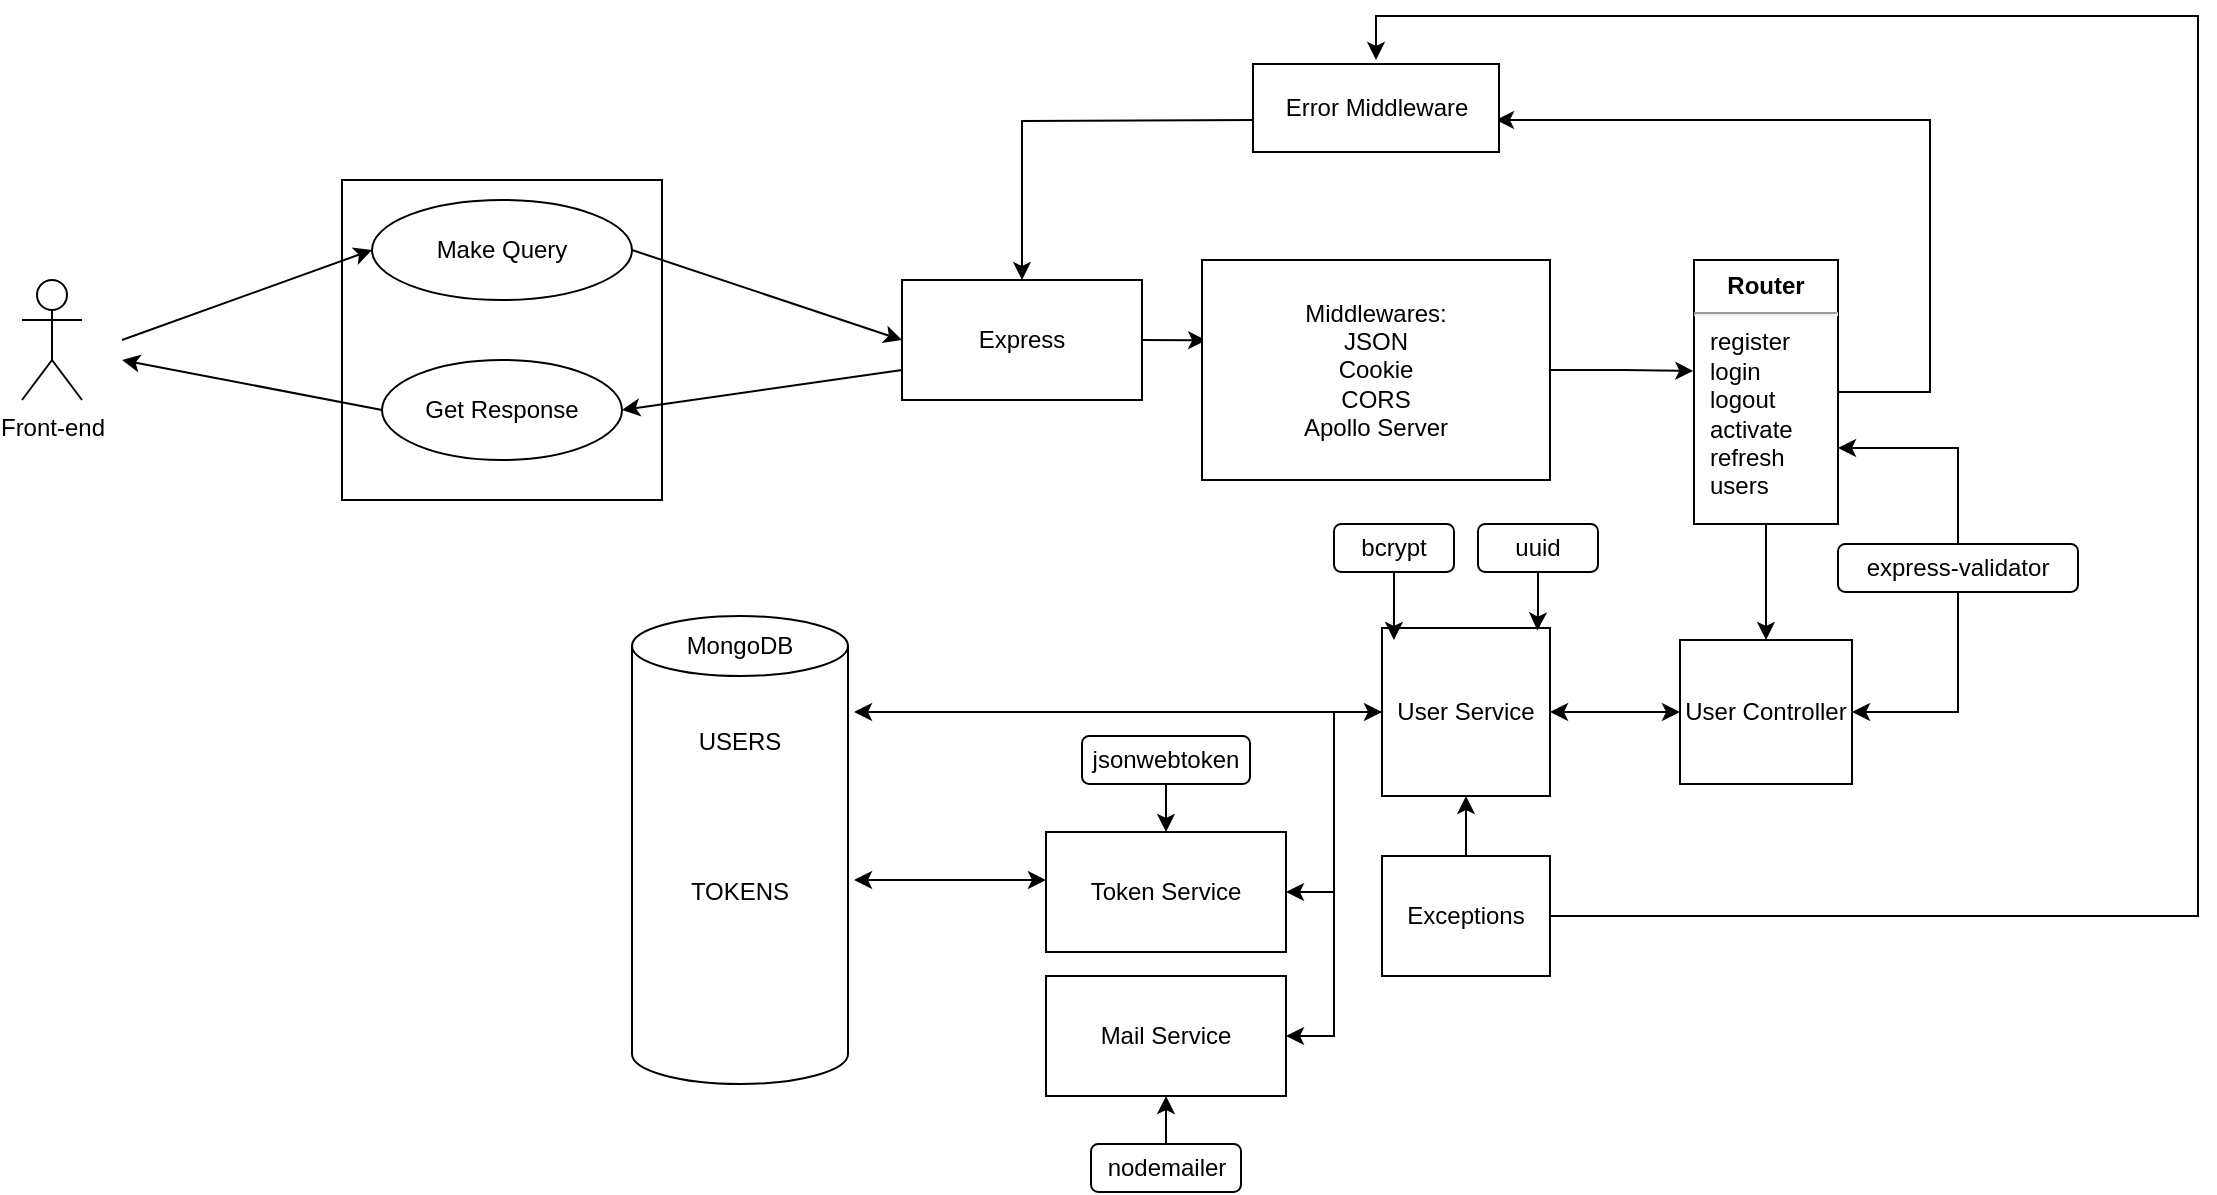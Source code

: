 <mxfile version="21.1.5" type="github">
  <diagram name="Page-1" id="jY6gUYueK4Lz05AGPSLK">
    <mxGraphModel dx="1518" dy="1091" grid="1" gridSize="12" guides="1" tooltips="1" connect="1" arrows="1" fold="1" page="0" pageScale="1" pageWidth="827" pageHeight="1169" math="0" shadow="0">
      <root>
        <mxCell id="0" />
        <mxCell id="1" parent="0" />
        <mxCell id="4jzF36_kRDMFmSvGSF6Q-1" value="Front-end" style="shape=umlActor;verticalLabelPosition=bottom;verticalAlign=top;html=1;outlineConnect=0;" vertex="1" parent="1">
          <mxGeometry x="40" y="60" width="30" height="60" as="geometry" />
        </mxCell>
        <mxCell id="4jzF36_kRDMFmSvGSF6Q-4" value="" style="whiteSpace=wrap;html=1;aspect=fixed;" vertex="1" parent="1">
          <mxGeometry x="200" y="10" width="160" height="160" as="geometry" />
        </mxCell>
        <mxCell id="4jzF36_kRDMFmSvGSF6Q-5" value="Make Query" style="ellipse;whiteSpace=wrap;html=1;" vertex="1" parent="1">
          <mxGeometry x="215" y="20" width="130" height="50" as="geometry" />
        </mxCell>
        <mxCell id="4jzF36_kRDMFmSvGSF6Q-6" value="Get Response" style="ellipse;whiteSpace=wrap;html=1;" vertex="1" parent="1">
          <mxGeometry x="220" y="100" width="120" height="50" as="geometry" />
        </mxCell>
        <mxCell id="4jzF36_kRDMFmSvGSF6Q-8" value="" style="endArrow=classic;html=1;rounded=0;entryX=0;entryY=0.5;entryDx=0;entryDy=0;" edge="1" parent="1" target="4jzF36_kRDMFmSvGSF6Q-5">
          <mxGeometry width="50" height="50" relative="1" as="geometry">
            <mxPoint x="90" y="90" as="sourcePoint" />
            <mxPoint x="140" y="40" as="targetPoint" />
          </mxGeometry>
        </mxCell>
        <mxCell id="4jzF36_kRDMFmSvGSF6Q-9" value="" style="endArrow=classic;html=1;rounded=0;exitX=0;exitY=0.5;exitDx=0;exitDy=0;" edge="1" parent="1" source="4jzF36_kRDMFmSvGSF6Q-6">
          <mxGeometry width="50" height="50" relative="1" as="geometry">
            <mxPoint x="390" y="230" as="sourcePoint" />
            <mxPoint x="90" y="100" as="targetPoint" />
            <Array as="points" />
          </mxGeometry>
        </mxCell>
        <mxCell id="4jzF36_kRDMFmSvGSF6Q-10" value="" style="endArrow=classic;html=1;rounded=0;exitX=1;exitY=0.5;exitDx=0;exitDy=0;entryX=0;entryY=0.5;entryDx=0;entryDy=0;" edge="1" parent="1" source="4jzF36_kRDMFmSvGSF6Q-5" target="4jzF36_kRDMFmSvGSF6Q-11">
          <mxGeometry width="50" height="50" relative="1" as="geometry">
            <mxPoint x="360" y="100" as="sourcePoint" />
            <mxPoint x="470" y="100" as="targetPoint" />
            <Array as="points" />
          </mxGeometry>
        </mxCell>
        <mxCell id="4jzF36_kRDMFmSvGSF6Q-11" value="Express" style="rounded=0;whiteSpace=wrap;html=1;" vertex="1" parent="1">
          <mxGeometry x="480" y="60" width="120" height="60" as="geometry" />
        </mxCell>
        <mxCell id="4jzF36_kRDMFmSvGSF6Q-12" value="" style="endArrow=classic;html=1;rounded=0;exitX=0;exitY=0.75;exitDx=0;exitDy=0;entryX=1;entryY=0.5;entryDx=0;entryDy=0;" edge="1" parent="1" source="4jzF36_kRDMFmSvGSF6Q-11" target="4jzF36_kRDMFmSvGSF6Q-6">
          <mxGeometry width="50" height="50" relative="1" as="geometry">
            <mxPoint x="390" y="330" as="sourcePoint" />
            <mxPoint x="440" y="280" as="targetPoint" />
            <Array as="points" />
          </mxGeometry>
        </mxCell>
        <mxCell id="4jzF36_kRDMFmSvGSF6Q-13" value="" style="endArrow=classic;html=1;rounded=0;exitX=1;exitY=0.5;exitDx=0;exitDy=0;entryX=0.012;entryY=0.365;entryDx=0;entryDy=0;entryPerimeter=0;" edge="1" parent="1" source="4jzF36_kRDMFmSvGSF6Q-11" target="4jzF36_kRDMFmSvGSF6Q-14">
          <mxGeometry width="50" height="50" relative="1" as="geometry">
            <mxPoint x="390" y="330" as="sourcePoint" />
            <mxPoint x="540" y="180" as="targetPoint" />
            <Array as="points">
              <mxPoint x="600" y="90" />
            </Array>
          </mxGeometry>
        </mxCell>
        <mxCell id="4jzF36_kRDMFmSvGSF6Q-26" style="edgeStyle=orthogonalEdgeStyle;rounded=0;orthogonalLoop=1;jettySize=auto;html=1;entryX=-0.005;entryY=0.42;entryDx=0;entryDy=0;entryPerimeter=0;" edge="1" parent="1" source="4jzF36_kRDMFmSvGSF6Q-14" target="4jzF36_kRDMFmSvGSF6Q-21">
          <mxGeometry relative="1" as="geometry" />
        </mxCell>
        <mxCell id="4jzF36_kRDMFmSvGSF6Q-14" value="Middlewares:&lt;br&gt;JSON&lt;br&gt;Cookie&lt;br&gt;CORS&lt;br&gt;Apollo Server" style="rounded=0;whiteSpace=wrap;html=1;" vertex="1" parent="1">
          <mxGeometry x="630" y="50" width="174" height="110" as="geometry" />
        </mxCell>
        <mxCell id="4jzF36_kRDMFmSvGSF6Q-29" style="edgeStyle=orthogonalEdgeStyle;rounded=0;orthogonalLoop=1;jettySize=auto;html=1;exitX=0.5;exitY=1;exitDx=0;exitDy=0;entryX=0.5;entryY=0;entryDx=0;entryDy=0;" edge="1" parent="1" source="4jzF36_kRDMFmSvGSF6Q-21" target="4jzF36_kRDMFmSvGSF6Q-28">
          <mxGeometry relative="1" as="geometry" />
        </mxCell>
        <mxCell id="4jzF36_kRDMFmSvGSF6Q-63" style="edgeStyle=orthogonalEdgeStyle;rounded=0;orthogonalLoop=1;jettySize=auto;html=1;entryX=1;entryY=0.5;entryDx=0;entryDy=0;" edge="1" parent="1" source="4jzF36_kRDMFmSvGSF6Q-21">
          <mxGeometry relative="1" as="geometry">
            <mxPoint x="777.0" y="-20" as="targetPoint" />
            <Array as="points">
              <mxPoint x="994" y="116" />
              <mxPoint x="994" y="-20" />
            </Array>
          </mxGeometry>
        </mxCell>
        <mxCell id="4jzF36_kRDMFmSvGSF6Q-21" value="&lt;p style=&quot;margin:0px;margin-top:6px;text-align:center;&quot;&gt;&lt;b&gt;Router&lt;/b&gt;&lt;/p&gt;&lt;hr&gt;&lt;p style=&quot;margin:0px;margin-left:8px;&quot;&gt;register&lt;br&gt;login&lt;br&gt;logout&lt;br&gt;activate&lt;br&gt;refresh&lt;/p&gt;&lt;p style=&quot;margin:0px;margin-left:8px;&quot;&gt;users&lt;/p&gt;" style="align=left;overflow=fill;html=1;dropTarget=0;whiteSpace=wrap;" vertex="1" parent="1">
          <mxGeometry x="876" y="50" width="72" height="132" as="geometry" />
        </mxCell>
        <mxCell id="4jzF36_kRDMFmSvGSF6Q-28" value="User Controller" style="rounded=0;whiteSpace=wrap;html=1;" vertex="1" parent="1">
          <mxGeometry x="869" y="240" width="86" height="72" as="geometry" />
        </mxCell>
        <mxCell id="4jzF36_kRDMFmSvGSF6Q-34" style="edgeStyle=orthogonalEdgeStyle;rounded=0;orthogonalLoop=1;jettySize=auto;html=1;entryX=1;entryY=0.5;entryDx=0;entryDy=0;" edge="1" parent="1" source="4jzF36_kRDMFmSvGSF6Q-30" target="4jzF36_kRDMFmSvGSF6Q-31">
          <mxGeometry relative="1" as="geometry" />
        </mxCell>
        <mxCell id="4jzF36_kRDMFmSvGSF6Q-38" style="edgeStyle=orthogonalEdgeStyle;rounded=0;orthogonalLoop=1;jettySize=auto;html=1;entryX=1;entryY=0.5;entryDx=0;entryDy=0;" edge="1" parent="1" source="4jzF36_kRDMFmSvGSF6Q-30" target="4jzF36_kRDMFmSvGSF6Q-35">
          <mxGeometry relative="1" as="geometry" />
        </mxCell>
        <mxCell id="4jzF36_kRDMFmSvGSF6Q-30" value="User Service" style="whiteSpace=wrap;html=1;aspect=fixed;" vertex="1" parent="1">
          <mxGeometry x="720" y="234" width="84" height="84" as="geometry" />
        </mxCell>
        <mxCell id="4jzF36_kRDMFmSvGSF6Q-31" value="Token Service" style="rounded=0;whiteSpace=wrap;html=1;" vertex="1" parent="1">
          <mxGeometry x="552" y="336" width="120" height="60" as="geometry" />
        </mxCell>
        <mxCell id="4jzF36_kRDMFmSvGSF6Q-35" value="Mail Service" style="rounded=0;whiteSpace=wrap;html=1;" vertex="1" parent="1">
          <mxGeometry x="552" y="408" width="120" height="60" as="geometry" />
        </mxCell>
        <mxCell id="4jzF36_kRDMFmSvGSF6Q-40" value="" style="shape=cylinder3;whiteSpace=wrap;html=1;boundedLbl=1;backgroundOutline=1;size=15;" vertex="1" parent="1">
          <mxGeometry x="345" y="228" width="108" height="234" as="geometry" />
        </mxCell>
        <mxCell id="4jzF36_kRDMFmSvGSF6Q-42" value="USERS" style="text;html=1;strokeColor=none;fillColor=none;align=center;verticalAlign=middle;whiteSpace=wrap;rounded=0;" vertex="1" parent="1">
          <mxGeometry x="369" y="276" width="60" height="30" as="geometry" />
        </mxCell>
        <mxCell id="4jzF36_kRDMFmSvGSF6Q-43" value="TOKENS" style="text;html=1;strokeColor=none;fillColor=none;align=center;verticalAlign=middle;whiteSpace=wrap;rounded=0;" vertex="1" parent="1">
          <mxGeometry x="369" y="351" width="60" height="30" as="geometry" />
        </mxCell>
        <mxCell id="4jzF36_kRDMFmSvGSF6Q-54" value="" style="endArrow=classic;startArrow=classic;html=1;rounded=0;" edge="1" parent="1">
          <mxGeometry width="50" height="50" relative="1" as="geometry">
            <mxPoint x="456" y="360" as="sourcePoint" />
            <mxPoint x="552" y="360" as="targetPoint" />
          </mxGeometry>
        </mxCell>
        <mxCell id="4jzF36_kRDMFmSvGSF6Q-58" value="" style="endArrow=classic;startArrow=classic;html=1;rounded=0;entryX=0;entryY=0.5;entryDx=0;entryDy=0;" edge="1" parent="1" target="4jzF36_kRDMFmSvGSF6Q-30">
          <mxGeometry width="50" height="50" relative="1" as="geometry">
            <mxPoint x="456" y="276" as="sourcePoint" />
            <mxPoint x="530" y="204" as="targetPoint" />
          </mxGeometry>
        </mxCell>
        <mxCell id="4jzF36_kRDMFmSvGSF6Q-61" value="" style="endArrow=classic;startArrow=classic;html=1;rounded=0;entryX=0;entryY=0.5;entryDx=0;entryDy=0;" edge="1" parent="1" target="4jzF36_kRDMFmSvGSF6Q-28">
          <mxGeometry width="50" height="50" relative="1" as="geometry">
            <mxPoint x="804" y="276" as="sourcePoint" />
            <mxPoint x="530" y="204" as="targetPoint" />
            <Array as="points">
              <mxPoint x="840" y="276" />
            </Array>
          </mxGeometry>
        </mxCell>
        <mxCell id="4jzF36_kRDMFmSvGSF6Q-64" style="edgeStyle=orthogonalEdgeStyle;rounded=0;orthogonalLoop=1;jettySize=auto;html=1;" edge="1" parent="1" target="4jzF36_kRDMFmSvGSF6Q-11">
          <mxGeometry relative="1" as="geometry">
            <mxPoint x="528" y="-20" as="targetPoint" />
            <mxPoint x="657" y="-19.966" as="sourcePoint" />
          </mxGeometry>
        </mxCell>
        <mxCell id="4jzF36_kRDMFmSvGSF6Q-65" value="MongoDB" style="text;html=1;strokeColor=none;fillColor=none;align=center;verticalAlign=middle;whiteSpace=wrap;rounded=0;" vertex="1" parent="1">
          <mxGeometry x="369" y="228" width="60" height="30" as="geometry" />
        </mxCell>
        <mxCell id="4jzF36_kRDMFmSvGSF6Q-68" style="edgeStyle=orthogonalEdgeStyle;rounded=0;orthogonalLoop=1;jettySize=auto;html=1;" edge="1" parent="1" source="4jzF36_kRDMFmSvGSF6Q-66" target="4jzF36_kRDMFmSvGSF6Q-30">
          <mxGeometry relative="1" as="geometry" />
        </mxCell>
        <mxCell id="4jzF36_kRDMFmSvGSF6Q-69" style="edgeStyle=orthogonalEdgeStyle;rounded=0;orthogonalLoop=1;jettySize=auto;html=1;entryX=0.5;entryY=0;entryDx=0;entryDy=0;" edge="1" parent="1" source="4jzF36_kRDMFmSvGSF6Q-66">
          <mxGeometry relative="1" as="geometry">
            <mxPoint x="717" y="-50" as="targetPoint" />
            <Array as="points">
              <mxPoint x="1128" y="378" />
              <mxPoint x="1128" y="-72" />
              <mxPoint x="717" y="-72" />
            </Array>
          </mxGeometry>
        </mxCell>
        <mxCell id="4jzF36_kRDMFmSvGSF6Q-66" value="Exceptions" style="rounded=0;whiteSpace=wrap;html=1;" vertex="1" parent="1">
          <mxGeometry x="720" y="348" width="84" height="60" as="geometry" />
        </mxCell>
        <mxCell id="4jzF36_kRDMFmSvGSF6Q-71" style="edgeStyle=orthogonalEdgeStyle;rounded=0;orthogonalLoop=1;jettySize=auto;html=1;" edge="1" parent="1" source="4jzF36_kRDMFmSvGSF6Q-70" target="4jzF36_kRDMFmSvGSF6Q-35">
          <mxGeometry relative="1" as="geometry" />
        </mxCell>
        <mxCell id="4jzF36_kRDMFmSvGSF6Q-70" value="nodemailer" style="rounded=1;whiteSpace=wrap;html=1;" vertex="1" parent="1">
          <mxGeometry x="574.5" y="492" width="75" height="24" as="geometry" />
        </mxCell>
        <mxCell id="4jzF36_kRDMFmSvGSF6Q-73" value="Error Middleware" style="rounded=0;whiteSpace=wrap;html=1;" vertex="1" parent="1">
          <mxGeometry x="655.5" y="-48" width="123" height="44" as="geometry" />
        </mxCell>
        <mxCell id="4jzF36_kRDMFmSvGSF6Q-77" style="edgeStyle=orthogonalEdgeStyle;rounded=0;orthogonalLoop=1;jettySize=auto;html=1;" edge="1" parent="1" source="4jzF36_kRDMFmSvGSF6Q-74" target="4jzF36_kRDMFmSvGSF6Q-31">
          <mxGeometry relative="1" as="geometry" />
        </mxCell>
        <mxCell id="4jzF36_kRDMFmSvGSF6Q-74" value="jsonwebtoken" style="rounded=1;whiteSpace=wrap;html=1;" vertex="1" parent="1">
          <mxGeometry x="570" y="288" width="84" height="24" as="geometry" />
        </mxCell>
        <mxCell id="4jzF36_kRDMFmSvGSF6Q-82" style="edgeStyle=orthogonalEdgeStyle;rounded=0;orthogonalLoop=1;jettySize=auto;html=1;entryX=0.071;entryY=0.071;entryDx=0;entryDy=0;entryPerimeter=0;" edge="1" parent="1" source="4jzF36_kRDMFmSvGSF6Q-78" target="4jzF36_kRDMFmSvGSF6Q-30">
          <mxGeometry relative="1" as="geometry" />
        </mxCell>
        <mxCell id="4jzF36_kRDMFmSvGSF6Q-78" value="bcrypt" style="rounded=1;whiteSpace=wrap;html=1;" vertex="1" parent="1">
          <mxGeometry x="696" y="182" width="60" height="24" as="geometry" />
        </mxCell>
        <mxCell id="4jzF36_kRDMFmSvGSF6Q-85" style="edgeStyle=orthogonalEdgeStyle;rounded=0;orthogonalLoop=1;jettySize=auto;html=1;entryX=0.925;entryY=0.015;entryDx=0;entryDy=0;entryPerimeter=0;" edge="1" parent="1" source="4jzF36_kRDMFmSvGSF6Q-79" target="4jzF36_kRDMFmSvGSF6Q-30">
          <mxGeometry relative="1" as="geometry" />
        </mxCell>
        <mxCell id="4jzF36_kRDMFmSvGSF6Q-79" value="uuid" style="rounded=1;whiteSpace=wrap;html=1;" vertex="1" parent="1">
          <mxGeometry x="768" y="182" width="60" height="24" as="geometry" />
        </mxCell>
        <mxCell id="4jzF36_kRDMFmSvGSF6Q-87" style="edgeStyle=orthogonalEdgeStyle;rounded=0;orthogonalLoop=1;jettySize=auto;html=1;entryX=1;entryY=0.5;entryDx=0;entryDy=0;" edge="1" parent="1" source="4jzF36_kRDMFmSvGSF6Q-86" target="4jzF36_kRDMFmSvGSF6Q-28">
          <mxGeometry relative="1" as="geometry">
            <mxPoint x="960" y="276" as="targetPoint" />
            <Array as="points">
              <mxPoint x="1008" y="276" />
            </Array>
          </mxGeometry>
        </mxCell>
        <mxCell id="4jzF36_kRDMFmSvGSF6Q-88" style="edgeStyle=orthogonalEdgeStyle;rounded=0;orthogonalLoop=1;jettySize=auto;html=1;entryX=1;entryY=0.712;entryDx=0;entryDy=0;entryPerimeter=0;" edge="1" parent="1" source="4jzF36_kRDMFmSvGSF6Q-86" target="4jzF36_kRDMFmSvGSF6Q-21">
          <mxGeometry relative="1" as="geometry" />
        </mxCell>
        <mxCell id="4jzF36_kRDMFmSvGSF6Q-86" value="express-validator" style="rounded=1;whiteSpace=wrap;html=1;" vertex="1" parent="1">
          <mxGeometry x="948" y="192" width="120" height="24" as="geometry" />
        </mxCell>
      </root>
    </mxGraphModel>
  </diagram>
</mxfile>
